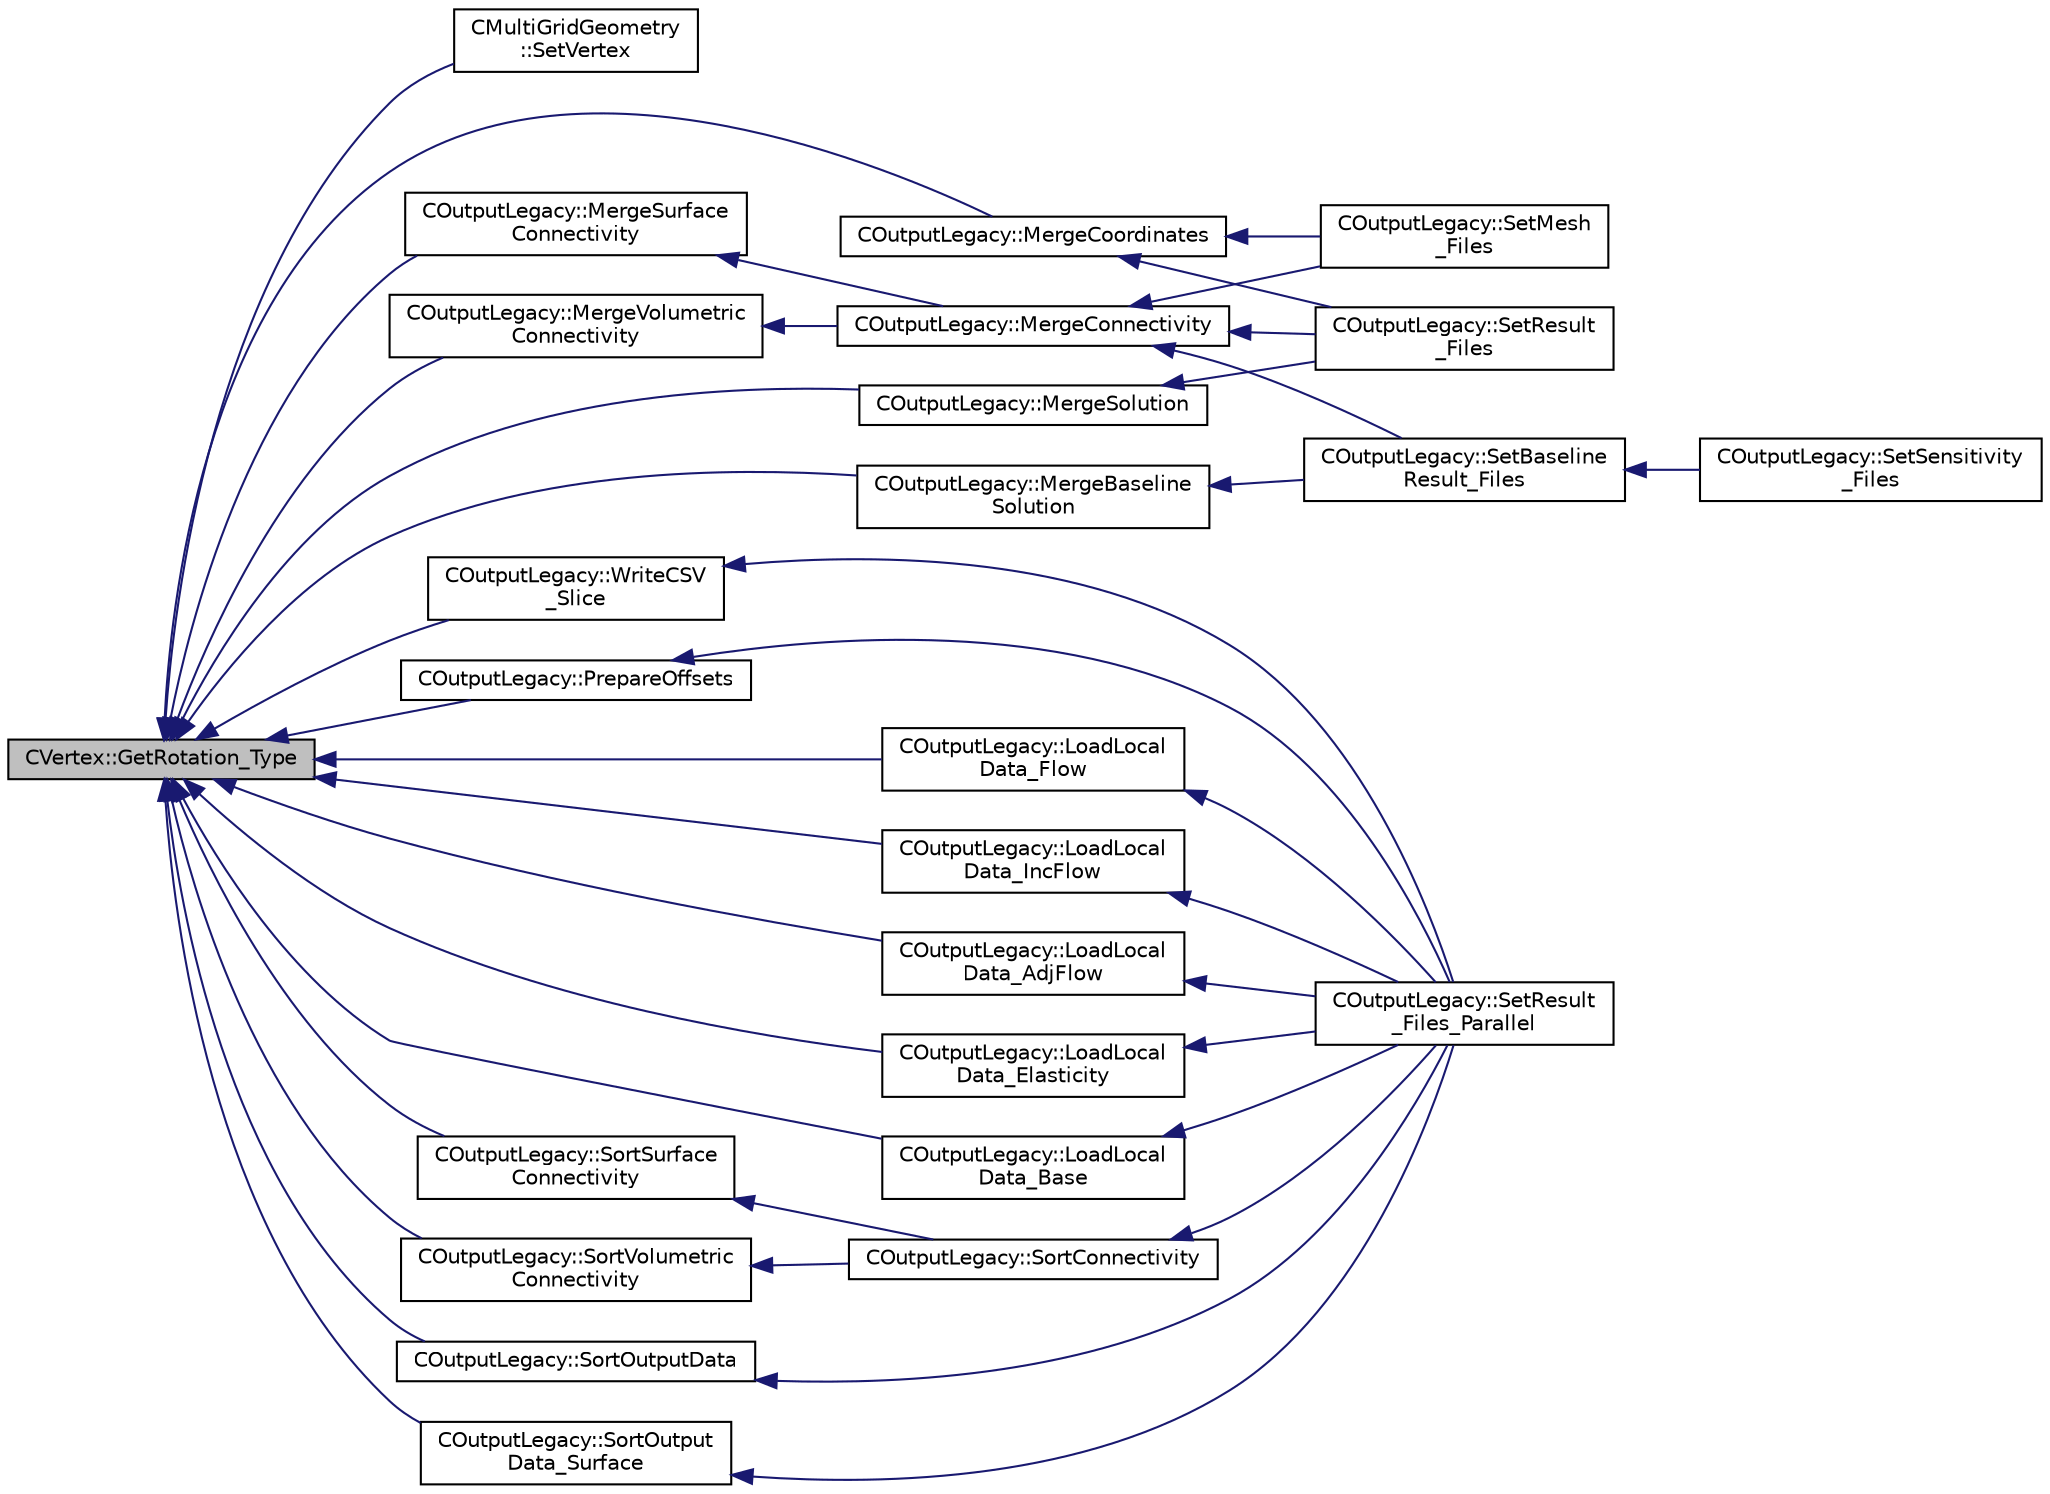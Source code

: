 digraph "CVertex::GetRotation_Type"
{
  edge [fontname="Helvetica",fontsize="10",labelfontname="Helvetica",labelfontsize="10"];
  node [fontname="Helvetica",fontsize="10",shape=record];
  rankdir="LR";
  Node827 [label="CVertex::GetRotation_Type",height=0.2,width=0.4,color="black", fillcolor="grey75", style="filled", fontcolor="black"];
  Node827 -> Node828 [dir="back",color="midnightblue",fontsize="10",style="solid",fontname="Helvetica"];
  Node828 [label="CMultiGridGeometry\l::SetVertex",height=0.2,width=0.4,color="black", fillcolor="white", style="filled",URL="$class_c_multi_grid_geometry.html#ab2098547b20e74eb59c99815b16def58",tooltip="Set boundary vertex. "];
  Node827 -> Node829 [dir="back",color="midnightblue",fontsize="10",style="solid",fontname="Helvetica"];
  Node829 [label="COutputLegacy::MergeCoordinates",height=0.2,width=0.4,color="black", fillcolor="white", style="filled",URL="$class_c_output_legacy.html#a3f1c067d23f6aae689001d2417753c89",tooltip="Merge the node coordinates from all processors. "];
  Node829 -> Node830 [dir="back",color="midnightblue",fontsize="10",style="solid",fontname="Helvetica"];
  Node830 [label="COutputLegacy::SetResult\l_Files",height=0.2,width=0.4,color="black", fillcolor="white", style="filled",URL="$class_c_output_legacy.html#aa817439538e8cf82f82acbfa0bf7e735",tooltip="Writes and organizes the all the output files, except the history one, for serial computations..."];
  Node829 -> Node831 [dir="back",color="midnightblue",fontsize="10",style="solid",fontname="Helvetica"];
  Node831 [label="COutputLegacy::SetMesh\l_Files",height=0.2,width=0.4,color="black", fillcolor="white", style="filled",URL="$class_c_output_legacy.html#a9301e0b2ff5e38a8337127ce74c49ac8",tooltip="Writes and organizes the all the output files, except the history one, for serial computations..."];
  Node827 -> Node832 [dir="back",color="midnightblue",fontsize="10",style="solid",fontname="Helvetica"];
  Node832 [label="COutputLegacy::MergeVolumetric\lConnectivity",height=0.2,width=0.4,color="black", fillcolor="white", style="filled",URL="$class_c_output_legacy.html#a39d17bdf99d1d93c84834a4f04527c84",tooltip="Merge the connectivity for a single element type from all processors. "];
  Node832 -> Node833 [dir="back",color="midnightblue",fontsize="10",style="solid",fontname="Helvetica"];
  Node833 [label="COutputLegacy::MergeConnectivity",height=0.2,width=0.4,color="black", fillcolor="white", style="filled",URL="$class_c_output_legacy.html#a1fca7d82115b30a586f40c1d8bdc94d3",tooltip="Merge the geometry into a data structure used for output file writing. "];
  Node833 -> Node830 [dir="back",color="midnightblue",fontsize="10",style="solid",fontname="Helvetica"];
  Node833 -> Node834 [dir="back",color="midnightblue",fontsize="10",style="solid",fontname="Helvetica"];
  Node834 [label="COutputLegacy::SetBaseline\lResult_Files",height=0.2,width=0.4,color="black", fillcolor="white", style="filled",URL="$class_c_output_legacy.html#aa494f988736bb5a657fcaf9b8e0c2e85",tooltip="Writes and organizes the all the output files, except the history one, for serial computations..."];
  Node834 -> Node835 [dir="back",color="midnightblue",fontsize="10",style="solid",fontname="Helvetica"];
  Node835 [label="COutputLegacy::SetSensitivity\l_Files",height=0.2,width=0.4,color="black", fillcolor="white", style="filled",URL="$class_c_output_legacy.html#ab6d1b1d7a16dc1538914c2ca98e2fea7",tooltip="Write the sensitivity (including mesh sensitivity) computed with the discrete adjoint method on the s..."];
  Node833 -> Node831 [dir="back",color="midnightblue",fontsize="10",style="solid",fontname="Helvetica"];
  Node827 -> Node836 [dir="back",color="midnightblue",fontsize="10",style="solid",fontname="Helvetica"];
  Node836 [label="COutputLegacy::MergeSurface\lConnectivity",height=0.2,width=0.4,color="black", fillcolor="white", style="filled",URL="$class_c_output_legacy.html#a1269e5646bfd84fcc9d0154906a8c558",tooltip="Merge the connectivity for a single element type from all processors. "];
  Node836 -> Node833 [dir="back",color="midnightblue",fontsize="10",style="solid",fontname="Helvetica"];
  Node827 -> Node837 [dir="back",color="midnightblue",fontsize="10",style="solid",fontname="Helvetica"];
  Node837 [label="COutputLegacy::MergeSolution",height=0.2,width=0.4,color="black", fillcolor="white", style="filled",URL="$class_c_output_legacy.html#af30cc9d6a1d32da2af7043901a5914cf",tooltip="Merge the solution into a data structure used for output file writing. "];
  Node837 -> Node830 [dir="back",color="midnightblue",fontsize="10",style="solid",fontname="Helvetica"];
  Node827 -> Node838 [dir="back",color="midnightblue",fontsize="10",style="solid",fontname="Helvetica"];
  Node838 [label="COutputLegacy::MergeBaseline\lSolution",height=0.2,width=0.4,color="black", fillcolor="white", style="filled",URL="$class_c_output_legacy.html#ac379839291d78c2e41636b544584f647",tooltip="Merge the solution into a data structure used for output file writing. "];
  Node838 -> Node834 [dir="back",color="midnightblue",fontsize="10",style="solid",fontname="Helvetica"];
  Node827 -> Node839 [dir="back",color="midnightblue",fontsize="10",style="solid",fontname="Helvetica"];
  Node839 [label="COutputLegacy::LoadLocal\lData_Flow",height=0.2,width=0.4,color="black", fillcolor="white", style="filled",URL="$class_c_output_legacy.html#a83e5de863b29fe3a222074d93d696d57",tooltip="Load the desired solution data into a structure used for parallel reordering and output file writing ..."];
  Node839 -> Node840 [dir="back",color="midnightblue",fontsize="10",style="solid",fontname="Helvetica"];
  Node840 [label="COutputLegacy::SetResult\l_Files_Parallel",height=0.2,width=0.4,color="black", fillcolor="white", style="filled",URL="$class_c_output_legacy.html#a9e7832982d8237df4df455b027fd203b",tooltip="Writes and organizes the all the output files, except the history one, for parallel computations..."];
  Node827 -> Node841 [dir="back",color="midnightblue",fontsize="10",style="solid",fontname="Helvetica"];
  Node841 [label="COutputLegacy::LoadLocal\lData_IncFlow",height=0.2,width=0.4,color="black", fillcolor="white", style="filled",URL="$class_c_output_legacy.html#a2d955089c8894a2eb795970f06e7900d",tooltip="Load the desired solution data into a structure used for parallel reordering and output file writing ..."];
  Node841 -> Node840 [dir="back",color="midnightblue",fontsize="10",style="solid",fontname="Helvetica"];
  Node827 -> Node842 [dir="back",color="midnightblue",fontsize="10",style="solid",fontname="Helvetica"];
  Node842 [label="COutputLegacy::LoadLocal\lData_AdjFlow",height=0.2,width=0.4,color="black", fillcolor="white", style="filled",URL="$class_c_output_legacy.html#a37180b5adabfb37cdc540e99cd43e347",tooltip="Load the desired solution data into a structure used for parallel reordering and output file writing ..."];
  Node842 -> Node840 [dir="back",color="midnightblue",fontsize="10",style="solid",fontname="Helvetica"];
  Node827 -> Node843 [dir="back",color="midnightblue",fontsize="10",style="solid",fontname="Helvetica"];
  Node843 [label="COutputLegacy::LoadLocal\lData_Elasticity",height=0.2,width=0.4,color="black", fillcolor="white", style="filled",URL="$class_c_output_legacy.html#affd55f3cde485db80b04475bec5dd600",tooltip="Load the desired solution data into a structure used for parallel reordering and output file writing ..."];
  Node843 -> Node840 [dir="back",color="midnightblue",fontsize="10",style="solid",fontname="Helvetica"];
  Node827 -> Node844 [dir="back",color="midnightblue",fontsize="10",style="solid",fontname="Helvetica"];
  Node844 [label="COutputLegacy::LoadLocal\lData_Base",height=0.2,width=0.4,color="black", fillcolor="white", style="filled",URL="$class_c_output_legacy.html#acd1d0d237e417b19c6a4cdb2f3e79a6a",tooltip="Load the desired solution data into a structure used for parallel reordering and output file writing ..."];
  Node844 -> Node840 [dir="back",color="midnightblue",fontsize="10",style="solid",fontname="Helvetica"];
  Node827 -> Node845 [dir="back",color="midnightblue",fontsize="10",style="solid",fontname="Helvetica"];
  Node845 [label="COutputLegacy::SortVolumetric\lConnectivity",height=0.2,width=0.4,color="black", fillcolor="white", style="filled",URL="$class_c_output_legacy.html#a6cdafc6802c64729cbf7c8ac73cfff12",tooltip="Sort the connectivity for a single volume element type into a linear partitioning across all processo..."];
  Node845 -> Node846 [dir="back",color="midnightblue",fontsize="10",style="solid",fontname="Helvetica"];
  Node846 [label="COutputLegacy::SortConnectivity",height=0.2,width=0.4,color="black", fillcolor="white", style="filled",URL="$class_c_output_legacy.html#af4fb758e9fa66d19847d369f45fa888c",tooltip="Sort the connectivities (volume and surface) into data structures used for output file writing..."];
  Node846 -> Node840 [dir="back",color="midnightblue",fontsize="10",style="solid",fontname="Helvetica"];
  Node827 -> Node847 [dir="back",color="midnightblue",fontsize="10",style="solid",fontname="Helvetica"];
  Node847 [label="COutputLegacy::SortSurface\lConnectivity",height=0.2,width=0.4,color="black", fillcolor="white", style="filled",URL="$class_c_output_legacy.html#aec9ba1efa4f3a3eb8be0be04f5ca5a60",tooltip="Sort the connectivity for a single surface element type into a linear partitioning across all process..."];
  Node847 -> Node846 [dir="back",color="midnightblue",fontsize="10",style="solid",fontname="Helvetica"];
  Node827 -> Node848 [dir="back",color="midnightblue",fontsize="10",style="solid",fontname="Helvetica"];
  Node848 [label="COutputLegacy::SortOutputData",height=0.2,width=0.4,color="black", fillcolor="white", style="filled",URL="$class_c_output_legacy.html#a8b91f6a8dd305c437fd71cf4b5c5a78c",tooltip="Sort the output data for each grid node into a linear partitioning across all processors. "];
  Node848 -> Node840 [dir="back",color="midnightblue",fontsize="10",style="solid",fontname="Helvetica"];
  Node827 -> Node849 [dir="back",color="midnightblue",fontsize="10",style="solid",fontname="Helvetica"];
  Node849 [label="COutputLegacy::SortOutput\lData_Surface",height=0.2,width=0.4,color="black", fillcolor="white", style="filled",URL="$class_c_output_legacy.html#a5c23eeb86aa98254ef9e083a967dd9d3",tooltip="Sort the surface output data for each grid node into a linear partitioning across all processors..."];
  Node849 -> Node840 [dir="back",color="midnightblue",fontsize="10",style="solid",fontname="Helvetica"];
  Node827 -> Node850 [dir="back",color="midnightblue",fontsize="10",style="solid",fontname="Helvetica"];
  Node850 [label="COutputLegacy::WriteCSV\l_Slice",height=0.2,width=0.4,color="black", fillcolor="white", style="filled",URL="$class_c_output_legacy.html#ac9e7a75ba291ff8245c100e5ae32dd64",tooltip="Create and write a CSV file with a slice of data. "];
  Node850 -> Node840 [dir="back",color="midnightblue",fontsize="10",style="solid",fontname="Helvetica"];
  Node827 -> Node851 [dir="back",color="midnightblue",fontsize="10",style="solid",fontname="Helvetica"];
  Node851 [label="COutputLegacy::PrepareOffsets",height=0.2,width=0.4,color="black", fillcolor="white", style="filled",URL="$class_c_output_legacy.html#a674c1703e198ac554d4e146be84b5f01",tooltip="Prepare the number of points and offsets for linear partitioning that are needed for output..."];
  Node851 -> Node840 [dir="back",color="midnightblue",fontsize="10",style="solid",fontname="Helvetica"];
}

